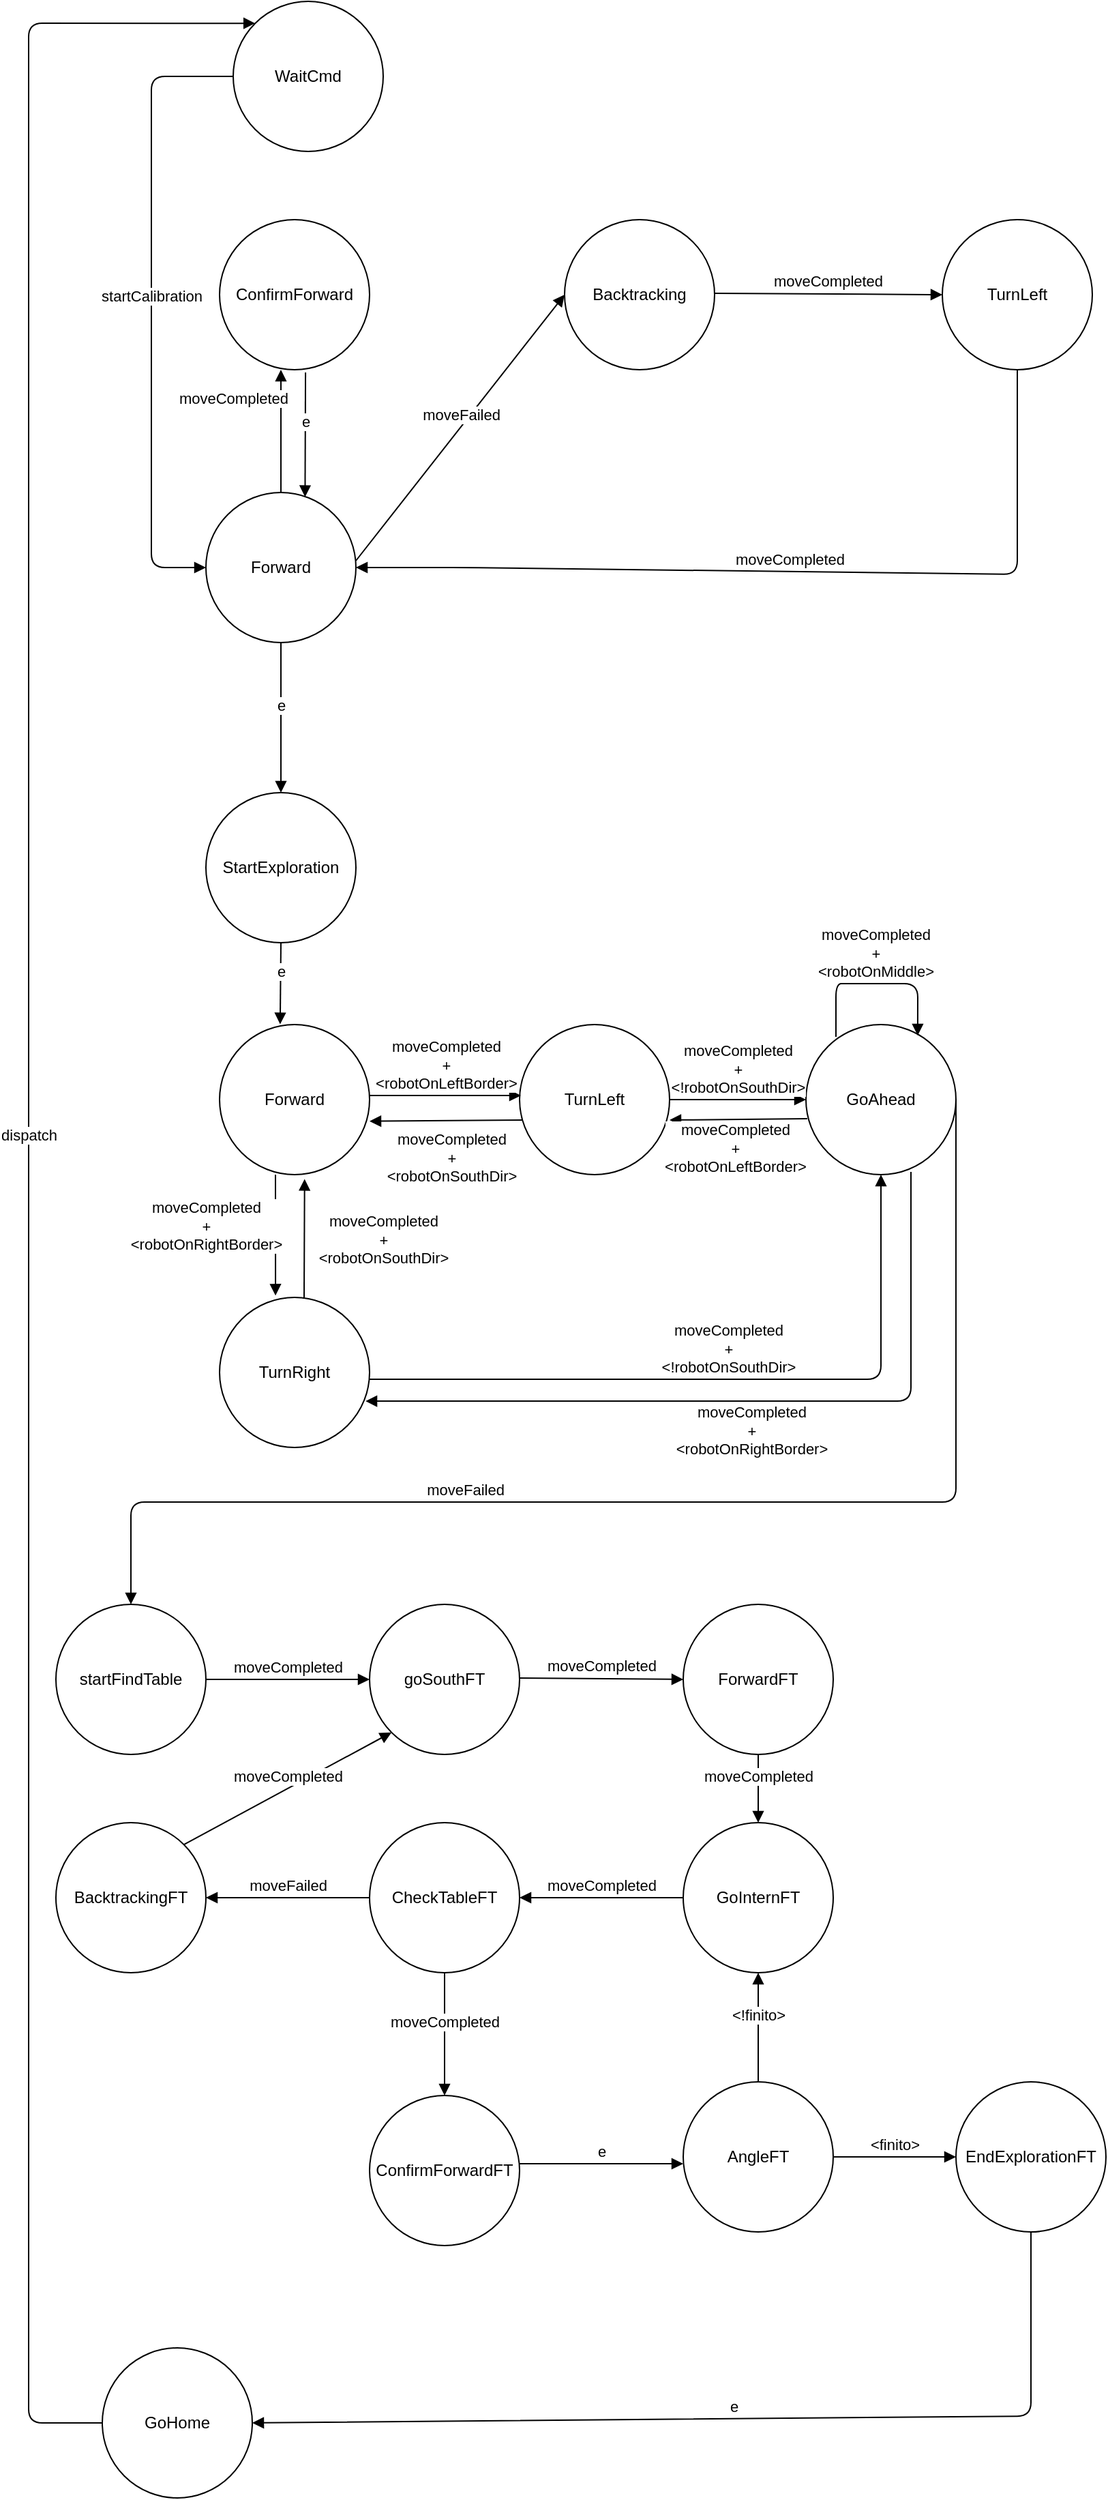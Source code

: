 <mxfile pages="1" version="11.2.9" type="device"><diagram id="VUNxUjNbYStZ4HLKH_-o" name="Page-1"><mxGraphModel dx="1423" dy="658" grid="1" gridSize="10" guides="1" tooltips="1" connect="1" arrows="1" fold="1" page="1" pageScale="1" pageWidth="827" pageHeight="1169" math="0" shadow="0"><root><mxCell id="0"/><mxCell id="1" parent="0"/><mxCell id="5m-1rjcseVh9kCwCIoju-2" value="Forward" style="ellipse;whiteSpace=wrap;html=1;" vertex="1" parent="1"><mxGeometry x="150" y="390" width="110" height="110" as="geometry"/></mxCell><mxCell id="5m-1rjcseVh9kCwCIoju-3" value="Backtracking&lt;span style=&quot;font-family: &amp;#34;helvetica&amp;#34; , &amp;#34;arial&amp;#34; , sans-serif ; font-size: 0px ; white-space: nowrap&quot;&gt;%3CmxGraphModel%3E%3Croot%3E%3CmxCell%20id%3D%220%22%2F%3E%3CmxCell%20id%3D%221%22%20parent%3D%220%22%2F%3E%3CmxCell%20id%3D%222%22%20value%3D%22Forward%22%20style%3D%22ellipse%3BwhiteSpace%3Dwrap%3Bhtml%3D1%3B%22%20vertex%3D%221%22%20parent%3D%221%22%3E%3CmxGeometry%20x%3D%2240%22%20y%3D%2250%22%20width%3D%22110%22%20height%3D%22110%22%20as%3D%22geometry%22%2F%3E%3C%2FmxCell%3E%3C%2Froot%3E%3C%2FmxGraphModel%3E&lt;/span&gt;" style="ellipse;whiteSpace=wrap;html=1;" vertex="1" parent="1"><mxGeometry x="413" y="190" width="110" height="110" as="geometry"/></mxCell><mxCell id="5m-1rjcseVh9kCwCIoju-4" value="TurnLeft" style="ellipse;whiteSpace=wrap;html=1;" vertex="1" parent="1"><mxGeometry x="690" y="190" width="110" height="110" as="geometry"/></mxCell><mxCell id="5m-1rjcseVh9kCwCIoju-5" value="moveFailed" style="html=1;verticalAlign=bottom;endArrow=block;entryX=0;entryY=0.5;entryDx=0;entryDy=0;" edge="1" parent="1" target="5m-1rjcseVh9kCwCIoju-3"><mxGeometry width="80" relative="1" as="geometry"><mxPoint x="260" y="440" as="sourcePoint"/><mxPoint x="413" y="441" as="targetPoint"/></mxGeometry></mxCell><mxCell id="5m-1rjcseVh9kCwCIoju-6" value="moveCompleted" style="html=1;verticalAlign=bottom;endArrow=block;entryX=0;entryY=0.5;entryDx=0;entryDy=0;" edge="1" parent="1" target="5m-1rjcseVh9kCwCIoju-4"><mxGeometry width="80" relative="1" as="geometry"><mxPoint x="523" y="244" as="sourcePoint"/><mxPoint x="676.0" y="245" as="targetPoint"/></mxGeometry></mxCell><mxCell id="5m-1rjcseVh9kCwCIoju-7" value="moveCompleted" style="html=1;verticalAlign=bottom;endArrow=block;exitX=0.5;exitY=1;exitDx=0;exitDy=0;entryX=1;entryY=0.5;entryDx=0;entryDy=0;" edge="1" parent="1" source="5m-1rjcseVh9kCwCIoju-4" target="5m-1rjcseVh9kCwCIoju-2"><mxGeometry width="80" relative="1" as="geometry"><mxPoint x="410" y="540" as="sourcePoint"/><mxPoint x="490" y="540" as="targetPoint"/><Array as="points"><mxPoint x="745" y="450"/><mxPoint x="340" y="445"/></Array></mxGeometry></mxCell><mxCell id="5m-1rjcseVh9kCwCIoju-8" value="ConfirmForward" style="ellipse;whiteSpace=wrap;html=1;" vertex="1" parent="1"><mxGeometry x="160" y="190" width="110" height="110" as="geometry"/></mxCell><mxCell id="5m-1rjcseVh9kCwCIoju-9" value="moveCompleted" style="html=1;verticalAlign=bottom;endArrow=block;exitX=0.5;exitY=0;exitDx=0;exitDy=0;entryX=0.409;entryY=1;entryDx=0;entryDy=0;entryPerimeter=0;" edge="1" parent="1" source="5m-1rjcseVh9kCwCIoju-2" target="5m-1rjcseVh9kCwCIoju-8"><mxGeometry x="0.333" y="35" width="80" relative="1" as="geometry"><mxPoint x="240" y="330" as="sourcePoint"/><mxPoint x="320" y="330" as="targetPoint"/><mxPoint as="offset"/></mxGeometry></mxCell><mxCell id="5m-1rjcseVh9kCwCIoju-10" value="e" style="html=1;verticalAlign=bottom;endArrow=block;exitX=0.573;exitY=1.018;exitDx=0;exitDy=0;exitPerimeter=0;entryX=0.661;entryY=0.03;entryDx=0;entryDy=0;entryPerimeter=0;" edge="1" parent="1" source="5m-1rjcseVh9kCwCIoju-8" target="5m-1rjcseVh9kCwCIoju-2"><mxGeometry width="80" relative="1" as="geometry"><mxPoint x="130" y="570" as="sourcePoint"/><mxPoint x="225" y="395" as="targetPoint"/></mxGeometry></mxCell><mxCell id="5m-1rjcseVh9kCwCIoju-11" value="Forward" style="ellipse;whiteSpace=wrap;html=1;" vertex="1" parent="1"><mxGeometry x="160" y="780" width="110" height="110" as="geometry"/></mxCell><mxCell id="5m-1rjcseVh9kCwCIoju-12" value="TurnLeft" style="ellipse;whiteSpace=wrap;html=1;" vertex="1" parent="1"><mxGeometry x="380" y="780" width="110" height="110" as="geometry"/></mxCell><mxCell id="5m-1rjcseVh9kCwCIoju-13" value="GoAhead" style="ellipse;whiteSpace=wrap;html=1;" vertex="1" parent="1"><mxGeometry x="590" y="780" width="110" height="110" as="geometry"/></mxCell><mxCell id="5m-1rjcseVh9kCwCIoju-14" value="TurnRight" style="ellipse;whiteSpace=wrap;html=1;" vertex="1" parent="1"><mxGeometry x="160" y="980" width="110" height="110" as="geometry"/></mxCell><mxCell id="5m-1rjcseVh9kCwCIoju-15" value="moveCompleted&lt;br&gt;+&lt;br&gt;&amp;lt;robotOnLeftBorder&amp;gt;" style="html=1;verticalAlign=bottom;endArrow=block;" edge="1" parent="1"><mxGeometry width="80" relative="1" as="geometry"><mxPoint x="270" y="832" as="sourcePoint"/><mxPoint x="381" y="832" as="targetPoint"/></mxGeometry></mxCell><mxCell id="5m-1rjcseVh9kCwCIoju-16" value="moveCompleted&lt;br&gt;+&lt;br&gt;&amp;lt;robotOnRightBorder&amp;gt;" style="html=1;verticalAlign=bottom;endArrow=block;entryX=0.373;entryY=-0.012;entryDx=0;entryDy=0;entryPerimeter=0;" edge="1" parent="1" target="5m-1rjcseVh9kCwCIoju-14"><mxGeometry x="0.353" y="-51" width="80" relative="1" as="geometry"><mxPoint x="201" y="890" as="sourcePoint"/><mxPoint x="391" y="842" as="targetPoint"/><mxPoint as="offset"/></mxGeometry></mxCell><mxCell id="5m-1rjcseVh9kCwCIoju-17" value="moveCompleted&lt;br&gt;+&lt;br&gt;&amp;lt;robotOnSouthDir&amp;gt;" style="html=1;verticalAlign=bottom;endArrow=block;exitX=0.018;exitY=0.636;exitDx=0;exitDy=0;exitPerimeter=0;entryX=1;entryY=0.644;entryDx=0;entryDy=0;entryPerimeter=0;" edge="1" parent="1" source="5m-1rjcseVh9kCwCIoju-12" target="5m-1rjcseVh9kCwCIoju-11"><mxGeometry x="-0.063" y="50" width="80" relative="1" as="geometry"><mxPoint x="290" y="920" as="sourcePoint"/><mxPoint x="280" y="852" as="targetPoint"/><mxPoint as="offset"/></mxGeometry></mxCell><mxCell id="5m-1rjcseVh9kCwCIoju-18" value="moveCompleted&lt;br&gt;+&lt;br&gt;&amp;lt;!robotOnSouthDir&amp;gt;" style="html=1;verticalAlign=bottom;endArrow=block;exitX=1;exitY=0.5;exitDx=0;exitDy=0;entryX=0;entryY=0.5;entryDx=0;entryDy=0;" edge="1" parent="1" source="5m-1rjcseVh9kCwCIoju-12" target="5m-1rjcseVh9kCwCIoju-13"><mxGeometry width="80" relative="1" as="geometry"><mxPoint x="391.98" y="859.96" as="sourcePoint"/><mxPoint x="280" y="860.84" as="targetPoint"/><mxPoint as="offset"/></mxGeometry></mxCell><mxCell id="5m-1rjcseVh9kCwCIoju-19" value="moveCompleted&lt;br&gt;+&lt;br&gt;&amp;lt;!robotOnSouthDir&amp;gt;" style="html=1;verticalAlign=bottom;endArrow=block;entryX=0.5;entryY=1;entryDx=0;entryDy=0;" edge="1" parent="1" target="5m-1rjcseVh9kCwCIoju-13"><mxGeometry width="80" relative="1" as="geometry"><mxPoint x="270" y="1040" as="sourcePoint"/><mxPoint x="350" y="1040" as="targetPoint"/><Array as="points"><mxPoint x="390" y="1040"/><mxPoint x="645" y="1040"/><mxPoint x="645" y="950"/></Array></mxGeometry></mxCell><mxCell id="5m-1rjcseVh9kCwCIoju-20" value="moveCompleted&lt;br&gt;+&lt;br&gt;&amp;lt;robotOnSouthDir&amp;gt;" style="html=1;verticalAlign=bottom;endArrow=block;entryX=0.567;entryY=1.029;entryDx=0;entryDy=0;entryPerimeter=0;" edge="1" parent="1" target="5m-1rjcseVh9kCwCIoju-11"><mxGeometry x="-0.533" y="-58" width="80" relative="1" as="geometry"><mxPoint x="222" y="980" as="sourcePoint"/><mxPoint x="300" y="980" as="targetPoint"/><mxPoint as="offset"/></mxGeometry></mxCell><mxCell id="5m-1rjcseVh9kCwCIoju-21" value="moveCompleted&lt;br&gt;+&lt;br&gt;&amp;lt;robotOnLeftBorder&amp;gt;" style="html=1;verticalAlign=bottom;endArrow=block;exitX=0.009;exitY=0.627;exitDx=0;exitDy=0;exitPerimeter=0;" edge="1" parent="1" source="5m-1rjcseVh9kCwCIoju-13"><mxGeometry x="0.047" y="43" width="80" relative="1" as="geometry"><mxPoint x="480" y="940" as="sourcePoint"/><mxPoint x="490" y="850" as="targetPoint"/><mxPoint as="offset"/></mxGeometry></mxCell><mxCell id="5m-1rjcseVh9kCwCIoju-22" value="moveCompleted&lt;br&gt;+&lt;br&gt;&amp;lt;robotOnRightBorder&amp;gt;" style="html=1;verticalAlign=bottom;endArrow=block;exitX=0.7;exitY=0.982;exitDx=0;exitDy=0;exitPerimeter=0;entryX=0.973;entryY=0.691;entryDx=0;entryDy=0;entryPerimeter=0;" edge="1" parent="1" source="5m-1rjcseVh9kCwCIoju-13" target="5m-1rjcseVh9kCwCIoju-14"><mxGeometry x="-0.408" y="-125" width="80" relative="1" as="geometry"><mxPoint x="670" y="1050" as="sourcePoint"/><mxPoint x="750" y="1050" as="targetPoint"/><Array as="points"><mxPoint x="667" y="1056"/></Array><mxPoint x="-117" y="169" as="offset"/></mxGeometry></mxCell><mxCell id="5m-1rjcseVh9kCwCIoju-23" value="moveCompleted&lt;br&gt;+&lt;br&gt;&amp;lt;robotOnMiddle&amp;gt;" style="html=1;verticalAlign=bottom;endArrow=block;exitX=0.2;exitY=0.082;exitDx=0;exitDy=0;exitPerimeter=0;entryX=0.745;entryY=0.073;entryDx=0;entryDy=0;entryPerimeter=0;" edge="1" parent="1" source="5m-1rjcseVh9kCwCIoju-13" target="5m-1rjcseVh9kCwCIoju-13"><mxGeometry width="80" relative="1" as="geometry"><mxPoint x="560" y="740" as="sourcePoint"/><mxPoint x="640" y="740" as="targetPoint"/><Array as="points"><mxPoint x="612" y="750"/><mxPoint x="620" y="750"/><mxPoint x="672" y="750"/></Array></mxGeometry></mxCell><mxCell id="5m-1rjcseVh9kCwCIoju-24" value="StartExploration" style="ellipse;whiteSpace=wrap;html=1;" vertex="1" parent="1"><mxGeometry x="150" y="610" width="110" height="110" as="geometry"/></mxCell><mxCell id="5m-1rjcseVh9kCwCIoju-25" value="e" style="html=1;verticalAlign=bottom;endArrow=block;exitX=0.5;exitY=1;exitDx=0;exitDy=0;entryX=0.5;entryY=0;entryDx=0;entryDy=0;" edge="1" parent="1" source="5m-1rjcseVh9kCwCIoju-2" target="5m-1rjcseVh9kCwCIoju-24"><mxGeometry width="80" relative="1" as="geometry"><mxPoint x="100" y="570" as="sourcePoint"/><mxPoint x="180" y="570" as="targetPoint"/></mxGeometry></mxCell><mxCell id="5m-1rjcseVh9kCwCIoju-26" value="e" style="html=1;verticalAlign=bottom;endArrow=block;exitX=0.5;exitY=1;exitDx=0;exitDy=0;entryX=0.404;entryY=-0.002;entryDx=0;entryDy=0;entryPerimeter=0;" edge="1" parent="1" source="5m-1rjcseVh9kCwCIoju-24" target="5m-1rjcseVh9kCwCIoju-11"><mxGeometry width="80" relative="1" as="geometry"><mxPoint x="205" y="721" as="sourcePoint"/><mxPoint x="205" y="780" as="targetPoint"/></mxGeometry></mxCell><mxCell id="5m-1rjcseVh9kCwCIoju-28" value="startFindTable" style="ellipse;whiteSpace=wrap;html=1;" vertex="1" parent="1"><mxGeometry x="40" y="1205" width="110" height="110" as="geometry"/></mxCell><mxCell id="5m-1rjcseVh9kCwCIoju-29" value="goSouthFT" style="ellipse;whiteSpace=wrap;html=1;" vertex="1" parent="1"><mxGeometry x="270" y="1205" width="110" height="110" as="geometry"/></mxCell><mxCell id="5m-1rjcseVh9kCwCIoju-30" value="ForwardFT" style="ellipse;whiteSpace=wrap;html=1;" vertex="1" parent="1"><mxGeometry x="500" y="1205" width="110" height="110" as="geometry"/></mxCell><mxCell id="5m-1rjcseVh9kCwCIoju-31" value="GoInternFT" style="ellipse;whiteSpace=wrap;html=1;" vertex="1" parent="1"><mxGeometry x="500" y="1365" width="110" height="110" as="geometry"/></mxCell><mxCell id="5m-1rjcseVh9kCwCIoju-32" value="ConfirmForwardFT" style="ellipse;whiteSpace=wrap;html=1;" vertex="1" parent="1"><mxGeometry x="270" y="1565" width="110" height="110" as="geometry"/></mxCell><mxCell id="5m-1rjcseVh9kCwCIoju-33" value="BacktrackingFT" style="ellipse;whiteSpace=wrap;html=1;" vertex="1" parent="1"><mxGeometry x="40" y="1365" width="110" height="110" as="geometry"/></mxCell><mxCell id="5m-1rjcseVh9kCwCIoju-34" value="AngleFT" style="ellipse;whiteSpace=wrap;html=1;" vertex="1" parent="1"><mxGeometry x="500" y="1555" width="110" height="110" as="geometry"/></mxCell><mxCell id="5m-1rjcseVh9kCwCIoju-35" value="moveCompleted" style="html=1;verticalAlign=bottom;endArrow=block;entryX=0;entryY=0.5;entryDx=0;entryDy=0;" edge="1" parent="1" source="5m-1rjcseVh9kCwCIoju-28" target="5m-1rjcseVh9kCwCIoju-29"><mxGeometry width="80" relative="1" as="geometry"><mxPoint x="150" y="1260" as="sourcePoint"/><mxPoint x="230" y="1260" as="targetPoint"/></mxGeometry></mxCell><mxCell id="5m-1rjcseVh9kCwCIoju-36" value="moveCompleted" style="html=1;verticalAlign=bottom;endArrow=block;entryX=0;entryY=0.5;entryDx=0;entryDy=0;" edge="1" parent="1" target="5m-1rjcseVh9kCwCIoju-30"><mxGeometry width="80" relative="1" as="geometry"><mxPoint x="380" y="1259" as="sourcePoint"/><mxPoint x="500.0" y="1259" as="targetPoint"/></mxGeometry></mxCell><mxCell id="5m-1rjcseVh9kCwCIoju-37" value="moveCompleted" style="html=1;verticalAlign=bottom;endArrow=block;exitX=0.5;exitY=1;exitDx=0;exitDy=0;entryX=0.5;entryY=0;entryDx=0;entryDy=0;" edge="1" parent="1" source="5m-1rjcseVh9kCwCIoju-30" target="5m-1rjcseVh9kCwCIoju-31"><mxGeometry width="80" relative="1" as="geometry"><mxPoint x="390" y="1269" as="sourcePoint"/><mxPoint x="555" y="1425" as="targetPoint"/></mxGeometry></mxCell><mxCell id="5m-1rjcseVh9kCwCIoju-38" value="CheckTableFT" style="ellipse;whiteSpace=wrap;html=1;" vertex="1" parent="1"><mxGeometry x="270" y="1365" width="110" height="110" as="geometry"/></mxCell><mxCell id="5m-1rjcseVh9kCwCIoju-39" value="moveCompleted" style="html=1;verticalAlign=bottom;endArrow=block;" edge="1" parent="1"><mxGeometry width="80" relative="1" as="geometry"><mxPoint x="500" y="1420" as="sourcePoint"/><mxPoint x="380" y="1420" as="targetPoint"/></mxGeometry></mxCell><mxCell id="5m-1rjcseVh9kCwCIoju-40" value="moveCompleted" style="html=1;verticalAlign=bottom;endArrow=block;exitX=0.5;exitY=1;exitDx=0;exitDy=0;" edge="1" parent="1" source="5m-1rjcseVh9kCwCIoju-38" target="5m-1rjcseVh9kCwCIoju-32"><mxGeometry width="80" relative="1" as="geometry"><mxPoint x="560" y="1615" as="sourcePoint"/><mxPoint x="640" y="1615" as="targetPoint"/></mxGeometry></mxCell><mxCell id="5m-1rjcseVh9kCwCIoju-41" value="moveFailed" style="html=1;verticalAlign=bottom;endArrow=block;exitX=0;exitY=0.5;exitDx=0;exitDy=0;" edge="1" parent="1" source="5m-1rjcseVh9kCwCIoju-38" target="5m-1rjcseVh9kCwCIoju-33"><mxGeometry width="80" relative="1" as="geometry"><mxPoint x="600" y="1445" as="sourcePoint"/><mxPoint x="680" y="1445" as="targetPoint"/></mxGeometry></mxCell><mxCell id="5m-1rjcseVh9kCwCIoju-42" value="e" style="html=1;verticalAlign=bottom;endArrow=block;" edge="1" parent="1"><mxGeometry width="80" relative="1" as="geometry"><mxPoint x="380" y="1615" as="sourcePoint"/><mxPoint x="500" y="1615" as="targetPoint"/></mxGeometry></mxCell><mxCell id="5m-1rjcseVh9kCwCIoju-43" value="&amp;lt;!finito&amp;gt;" style="html=1;verticalAlign=bottom;endArrow=block;exitX=0.5;exitY=0;exitDx=0;exitDy=0;" edge="1" parent="1" source="5m-1rjcseVh9kCwCIoju-34" target="5m-1rjcseVh9kCwCIoju-31"><mxGeometry width="80" relative="1" as="geometry"><mxPoint x="550" y="1525" as="sourcePoint"/><mxPoint x="630" y="1525" as="targetPoint"/></mxGeometry></mxCell><mxCell id="5m-1rjcseVh9kCwCIoju-44" value="EndExplorationFT" style="ellipse;whiteSpace=wrap;html=1;" vertex="1" parent="1"><mxGeometry x="700" y="1555" width="110" height="110" as="geometry"/></mxCell><mxCell id="5m-1rjcseVh9kCwCIoju-45" value="&amp;lt;finito&amp;gt;" style="html=1;verticalAlign=bottom;endArrow=block;entryX=0;entryY=0.5;entryDx=0;entryDy=0;" edge="1" parent="1" source="5m-1rjcseVh9kCwCIoju-34" target="5m-1rjcseVh9kCwCIoju-44"><mxGeometry width="80" relative="1" as="geometry"><mxPoint x="610" y="1610" as="sourcePoint"/><mxPoint x="690" y="1610" as="targetPoint"/></mxGeometry></mxCell><mxCell id="5m-1rjcseVh9kCwCIoju-46" value="moveCompleted" style="html=1;verticalAlign=bottom;endArrow=block;exitX=1;exitY=0;exitDx=0;exitDy=0;entryX=0;entryY=1;entryDx=0;entryDy=0;" edge="1" parent="1" source="5m-1rjcseVh9kCwCIoju-33" target="5m-1rjcseVh9kCwCIoju-29"><mxGeometry width="80" relative="1" as="geometry"><mxPoint x="170" y="1335" as="sourcePoint"/><mxPoint x="250" y="1335" as="targetPoint"/></mxGeometry></mxCell><mxCell id="5m-1rjcseVh9kCwCIoju-48" value="moveFailed" style="html=1;verticalAlign=bottom;endArrow=block;exitX=1;exitY=0.5;exitDx=0;exitDy=0;entryX=0.5;entryY=0;entryDx=0;entryDy=0;" edge="1" parent="1" source="5m-1rjcseVh9kCwCIoju-13" target="5m-1rjcseVh9kCwCIoju-28"><mxGeometry x="0.344" width="80" relative="1" as="geometry"><mxPoint x="160" y="1120" as="sourcePoint"/><mxPoint x="270.0" y="1205" as="targetPoint"/><Array as="points"><mxPoint x="700" y="1130"/><mxPoint x="400" y="1130"/><mxPoint x="95" y="1130"/></Array><mxPoint as="offset"/></mxGeometry></mxCell><mxCell id="5m-1rjcseVh9kCwCIoju-49" value="GoHome" style="ellipse;whiteSpace=wrap;html=1;" vertex="1" parent="1"><mxGeometry x="74" y="1750" width="110" height="110" as="geometry"/></mxCell><mxCell id="5m-1rjcseVh9kCwCIoju-50" value="e" style="html=1;verticalAlign=bottom;endArrow=block;exitX=0.5;exitY=1;exitDx=0;exitDy=0;entryX=1;entryY=0.5;entryDx=0;entryDy=0;" edge="1" parent="1" source="5m-1rjcseVh9kCwCIoju-44" target="5m-1rjcseVh9kCwCIoju-49"><mxGeometry width="80" relative="1" as="geometry"><mxPoint x="320" y="1780" as="sourcePoint"/><mxPoint x="400" y="1780" as="targetPoint"/><Array as="points"><mxPoint x="755" y="1800"/></Array></mxGeometry></mxCell><mxCell id="5m-1rjcseVh9kCwCIoju-52" value="WaitCmd" style="ellipse;whiteSpace=wrap;html=1;" vertex="1" parent="1"><mxGeometry x="170" y="30" width="110" height="110" as="geometry"/></mxCell><mxCell id="5m-1rjcseVh9kCwCIoju-53" value="startCalibration" style="html=1;verticalAlign=bottom;endArrow=block;exitX=0;exitY=0.5;exitDx=0;exitDy=0;entryX=0;entryY=0.5;entryDx=0;entryDy=0;" edge="1" parent="1" source="5m-1rjcseVh9kCwCIoju-52" target="5m-1rjcseVh9kCwCIoju-2"><mxGeometry width="80" relative="1" as="geometry"><mxPoint x="210" y="160" as="sourcePoint"/><mxPoint x="290" y="160" as="targetPoint"/><Array as="points"><mxPoint x="110" y="85"/><mxPoint x="110" y="445"/></Array></mxGeometry></mxCell><mxCell id="5m-1rjcseVh9kCwCIoju-54" value="dispatch" style="html=1;verticalAlign=bottom;endArrow=block;exitX=0;exitY=0.5;exitDx=0;exitDy=0;entryX=0;entryY=0;entryDx=0;entryDy=0;" edge="1" parent="1" source="5m-1rjcseVh9kCwCIoju-49" target="5m-1rjcseVh9kCwCIoju-52"><mxGeometry width="80" relative="1" as="geometry"><mxPoint x="50" y="1800" as="sourcePoint"/><mxPoint x="170" y="50" as="targetPoint"/><Array as="points"><mxPoint x="20" y="1805"/><mxPoint x="20" y="46"/></Array></mxGeometry></mxCell></root></mxGraphModel></diagram></mxfile>